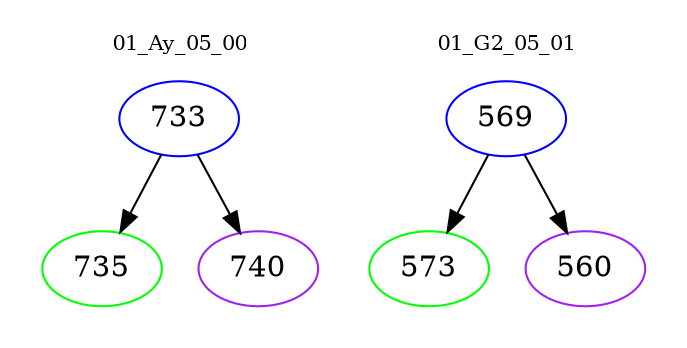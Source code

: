 digraph{
subgraph cluster_0 {
color = white
label = "01_Ay_05_00";
fontsize=10;
T0_733 [label="733", color="blue"]
T0_733 -> T0_735 [color="black"]
T0_735 [label="735", color="green"]
T0_733 -> T0_740 [color="black"]
T0_740 [label="740", color="purple"]
}
subgraph cluster_1 {
color = white
label = "01_G2_05_01";
fontsize=10;
T1_569 [label="569", color="blue"]
T1_569 -> T1_573 [color="black"]
T1_573 [label="573", color="green"]
T1_569 -> T1_560 [color="black"]
T1_560 [label="560", color="purple"]
}
}
